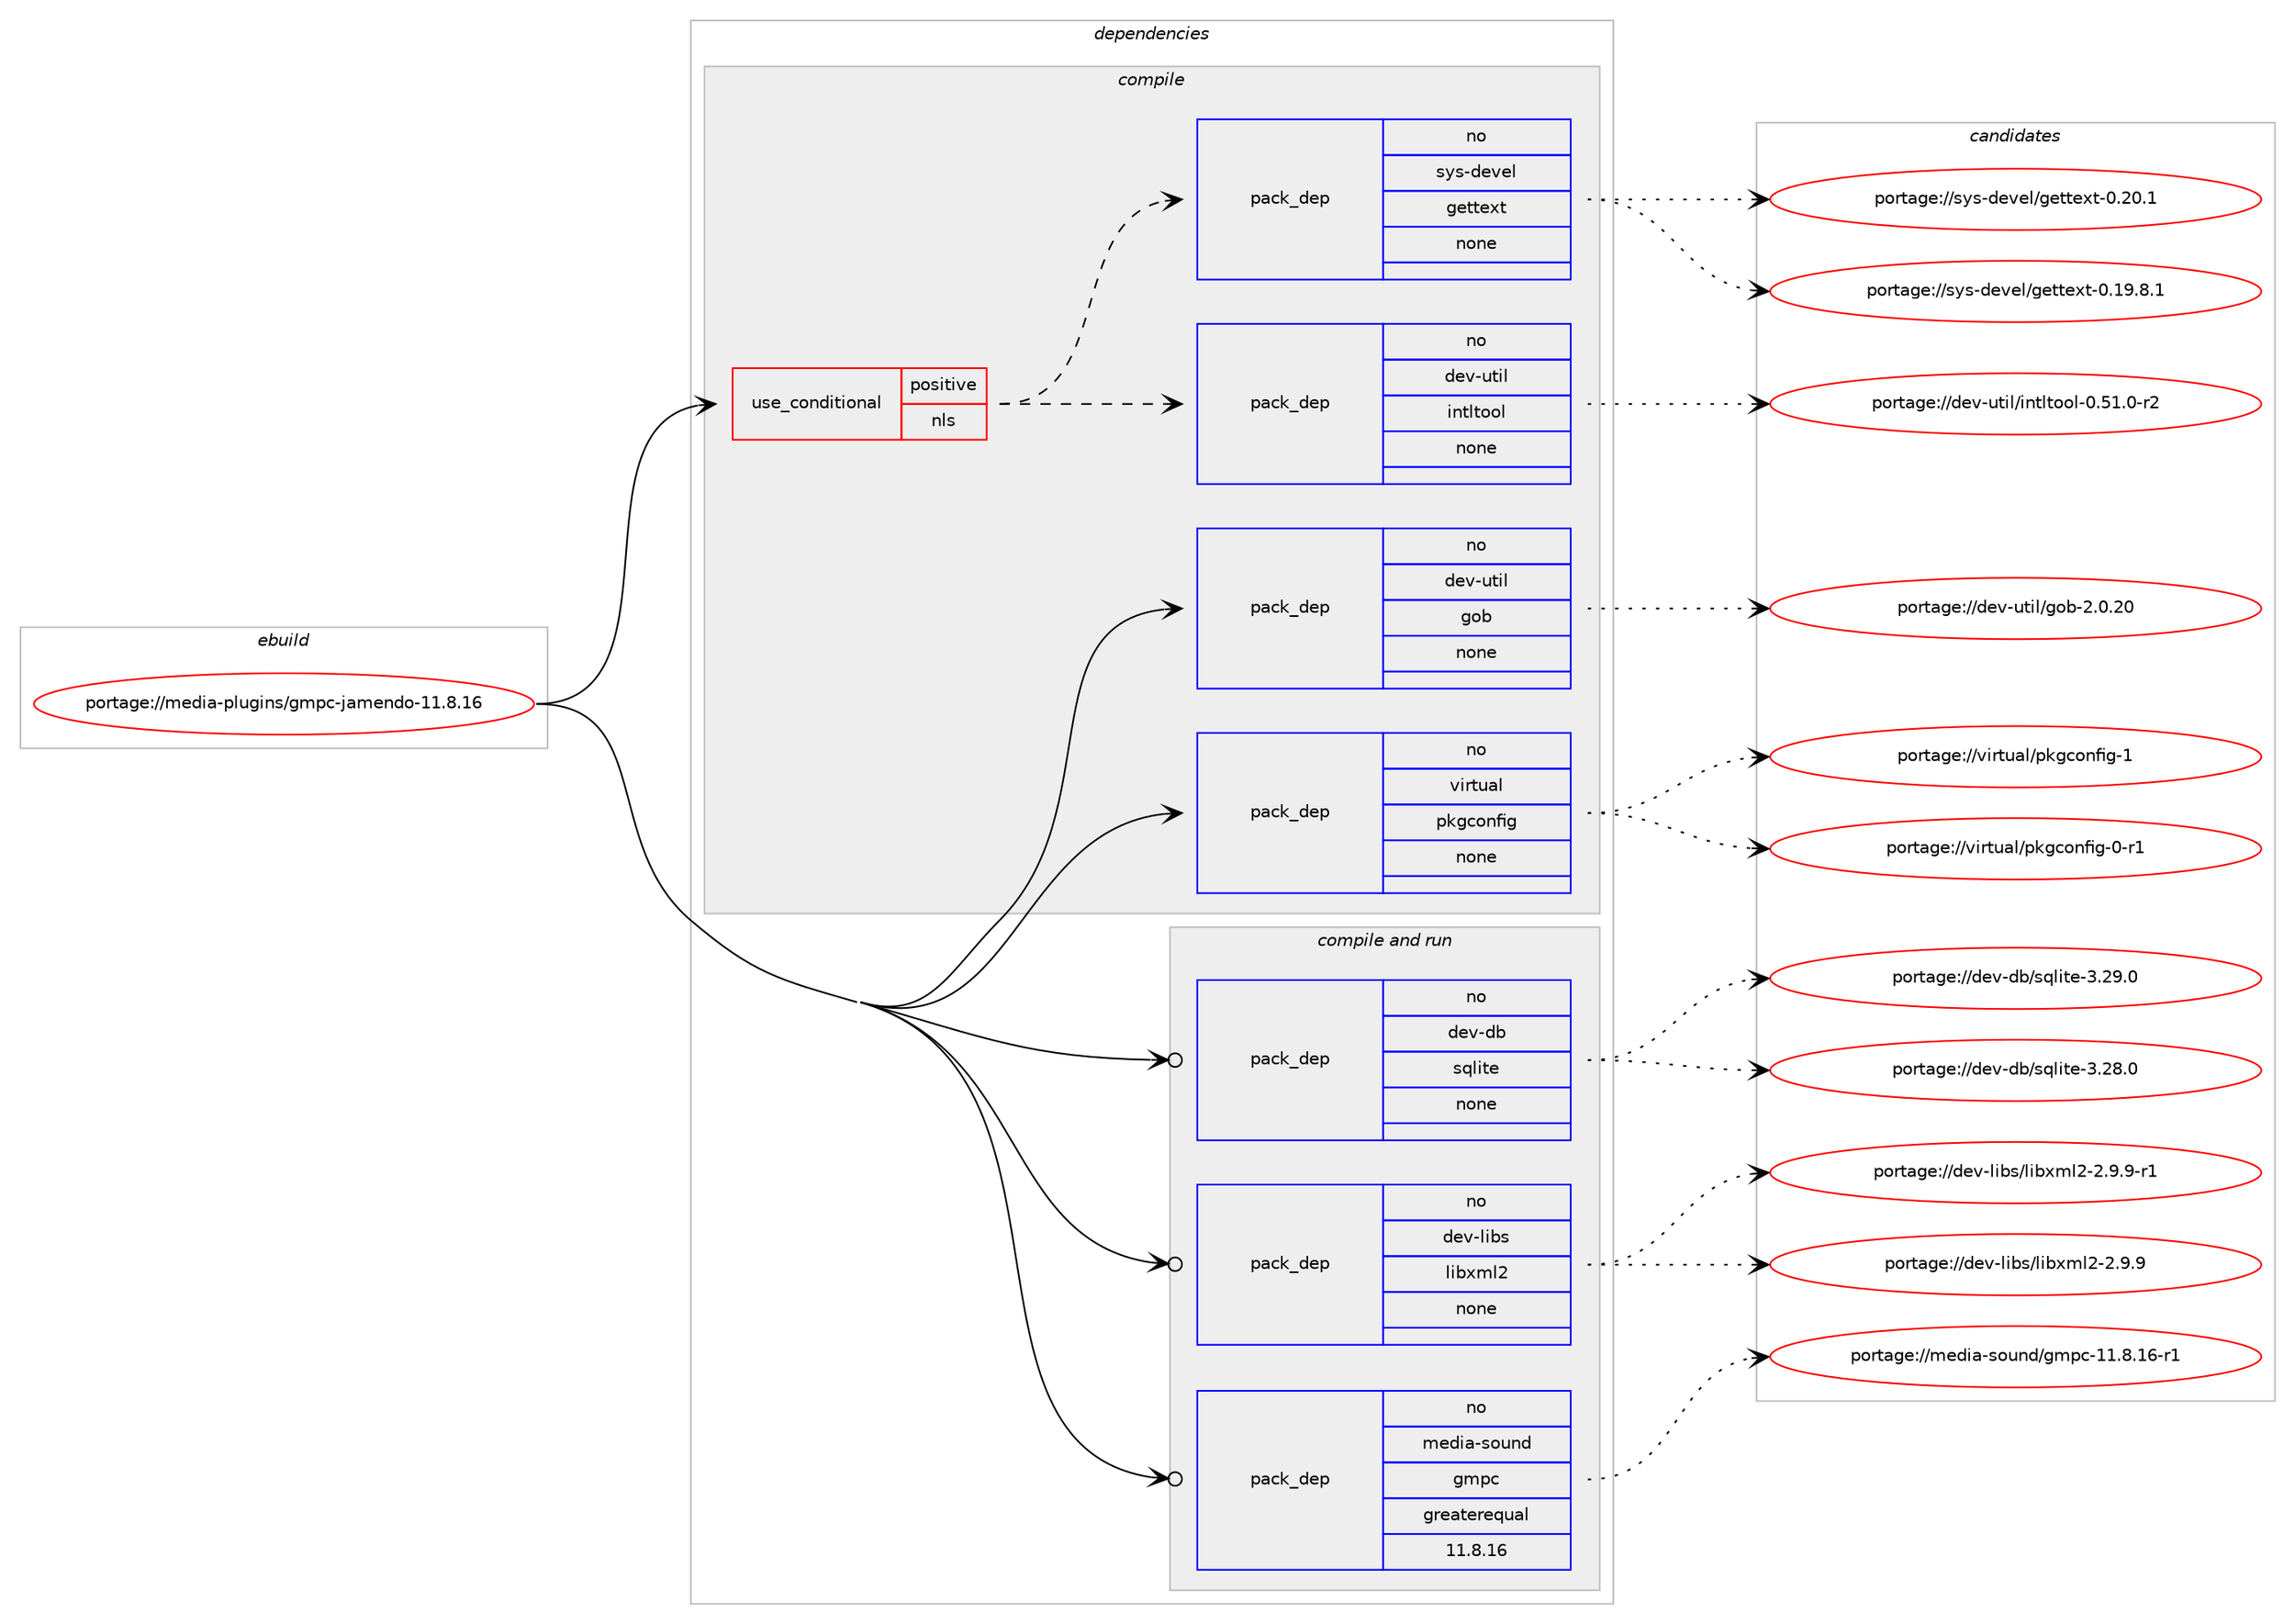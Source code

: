 digraph prolog {

# *************
# Graph options
# *************

newrank=true;
concentrate=true;
compound=true;
graph [rankdir=LR,fontname=Helvetica,fontsize=10,ranksep=1.5];#, ranksep=2.5, nodesep=0.2];
edge  [arrowhead=vee];
node  [fontname=Helvetica,fontsize=10];

# **********
# The ebuild
# **********

subgraph cluster_leftcol {
color=gray;
rank=same;
label=<<i>ebuild</i>>;
id [label="portage://media-plugins/gmpc-jamendo-11.8.16", color=red, width=4, href="../media-plugins/gmpc-jamendo-11.8.16.svg"];
}

# ****************
# The dependencies
# ****************

subgraph cluster_midcol {
color=gray;
label=<<i>dependencies</i>>;
subgraph cluster_compile {
fillcolor="#eeeeee";
style=filled;
label=<<i>compile</i>>;
subgraph cond81531 {
dependency325711 [label=<<TABLE BORDER="0" CELLBORDER="1" CELLSPACING="0" CELLPADDING="4"><TR><TD ROWSPAN="3" CELLPADDING="10">use_conditional</TD></TR><TR><TD>positive</TD></TR><TR><TD>nls</TD></TR></TABLE>>, shape=none, color=red];
subgraph pack238812 {
dependency325712 [label=<<TABLE BORDER="0" CELLBORDER="1" CELLSPACING="0" CELLPADDING="4" WIDTH="220"><TR><TD ROWSPAN="6" CELLPADDING="30">pack_dep</TD></TR><TR><TD WIDTH="110">no</TD></TR><TR><TD>dev-util</TD></TR><TR><TD>intltool</TD></TR><TR><TD>none</TD></TR><TR><TD></TD></TR></TABLE>>, shape=none, color=blue];
}
dependency325711:e -> dependency325712:w [weight=20,style="dashed",arrowhead="vee"];
subgraph pack238813 {
dependency325713 [label=<<TABLE BORDER="0" CELLBORDER="1" CELLSPACING="0" CELLPADDING="4" WIDTH="220"><TR><TD ROWSPAN="6" CELLPADDING="30">pack_dep</TD></TR><TR><TD WIDTH="110">no</TD></TR><TR><TD>sys-devel</TD></TR><TR><TD>gettext</TD></TR><TR><TD>none</TD></TR><TR><TD></TD></TR></TABLE>>, shape=none, color=blue];
}
dependency325711:e -> dependency325713:w [weight=20,style="dashed",arrowhead="vee"];
}
id:e -> dependency325711:w [weight=20,style="solid",arrowhead="vee"];
subgraph pack238814 {
dependency325714 [label=<<TABLE BORDER="0" CELLBORDER="1" CELLSPACING="0" CELLPADDING="4" WIDTH="220"><TR><TD ROWSPAN="6" CELLPADDING="30">pack_dep</TD></TR><TR><TD WIDTH="110">no</TD></TR><TR><TD>dev-util</TD></TR><TR><TD>gob</TD></TR><TR><TD>none</TD></TR><TR><TD></TD></TR></TABLE>>, shape=none, color=blue];
}
id:e -> dependency325714:w [weight=20,style="solid",arrowhead="vee"];
subgraph pack238815 {
dependency325715 [label=<<TABLE BORDER="0" CELLBORDER="1" CELLSPACING="0" CELLPADDING="4" WIDTH="220"><TR><TD ROWSPAN="6" CELLPADDING="30">pack_dep</TD></TR><TR><TD WIDTH="110">no</TD></TR><TR><TD>virtual</TD></TR><TR><TD>pkgconfig</TD></TR><TR><TD>none</TD></TR><TR><TD></TD></TR></TABLE>>, shape=none, color=blue];
}
id:e -> dependency325715:w [weight=20,style="solid",arrowhead="vee"];
}
subgraph cluster_compileandrun {
fillcolor="#eeeeee";
style=filled;
label=<<i>compile and run</i>>;
subgraph pack238816 {
dependency325716 [label=<<TABLE BORDER="0" CELLBORDER="1" CELLSPACING="0" CELLPADDING="4" WIDTH="220"><TR><TD ROWSPAN="6" CELLPADDING="30">pack_dep</TD></TR><TR><TD WIDTH="110">no</TD></TR><TR><TD>dev-db</TD></TR><TR><TD>sqlite</TD></TR><TR><TD>none</TD></TR><TR><TD></TD></TR></TABLE>>, shape=none, color=blue];
}
id:e -> dependency325716:w [weight=20,style="solid",arrowhead="odotvee"];
subgraph pack238817 {
dependency325717 [label=<<TABLE BORDER="0" CELLBORDER="1" CELLSPACING="0" CELLPADDING="4" WIDTH="220"><TR><TD ROWSPAN="6" CELLPADDING="30">pack_dep</TD></TR><TR><TD WIDTH="110">no</TD></TR><TR><TD>dev-libs</TD></TR><TR><TD>libxml2</TD></TR><TR><TD>none</TD></TR><TR><TD></TD></TR></TABLE>>, shape=none, color=blue];
}
id:e -> dependency325717:w [weight=20,style="solid",arrowhead="odotvee"];
subgraph pack238818 {
dependency325718 [label=<<TABLE BORDER="0" CELLBORDER="1" CELLSPACING="0" CELLPADDING="4" WIDTH="220"><TR><TD ROWSPAN="6" CELLPADDING="30">pack_dep</TD></TR><TR><TD WIDTH="110">no</TD></TR><TR><TD>media-sound</TD></TR><TR><TD>gmpc</TD></TR><TR><TD>greaterequal</TD></TR><TR><TD>11.8.16</TD></TR></TABLE>>, shape=none, color=blue];
}
id:e -> dependency325718:w [weight=20,style="solid",arrowhead="odotvee"];
}
subgraph cluster_run {
fillcolor="#eeeeee";
style=filled;
label=<<i>run</i>>;
}
}

# **************
# The candidates
# **************

subgraph cluster_choices {
rank=same;
color=gray;
label=<<i>candidates</i>>;

subgraph choice238812 {
color=black;
nodesep=1;
choiceportage1001011184511711610510847105110116108116111111108454846534946484511450 [label="portage://dev-util/intltool-0.51.0-r2", color=red, width=4,href="../dev-util/intltool-0.51.0-r2.svg"];
dependency325712:e -> choiceportage1001011184511711610510847105110116108116111111108454846534946484511450:w [style=dotted,weight="100"];
}
subgraph choice238813 {
color=black;
nodesep=1;
choiceportage1151211154510010111810110847103101116116101120116454846495746564649 [label="portage://sys-devel/gettext-0.19.8.1", color=red, width=4,href="../sys-devel/gettext-0.19.8.1.svg"];
choiceportage115121115451001011181011084710310111611610112011645484650484649 [label="portage://sys-devel/gettext-0.20.1", color=red, width=4,href="../sys-devel/gettext-0.20.1.svg"];
dependency325713:e -> choiceportage1151211154510010111810110847103101116116101120116454846495746564649:w [style=dotted,weight="100"];
dependency325713:e -> choiceportage115121115451001011181011084710310111611610112011645484650484649:w [style=dotted,weight="100"];
}
subgraph choice238814 {
color=black;
nodesep=1;
choiceportage10010111845117116105108471031119845504648465048 [label="portage://dev-util/gob-2.0.20", color=red, width=4,href="../dev-util/gob-2.0.20.svg"];
dependency325714:e -> choiceportage10010111845117116105108471031119845504648465048:w [style=dotted,weight="100"];
}
subgraph choice238815 {
color=black;
nodesep=1;
choiceportage11810511411611797108471121071039911111010210510345484511449 [label="portage://virtual/pkgconfig-0-r1", color=red, width=4,href="../virtual/pkgconfig-0-r1.svg"];
choiceportage1181051141161179710847112107103991111101021051034549 [label="portage://virtual/pkgconfig-1", color=red, width=4,href="../virtual/pkgconfig-1.svg"];
dependency325715:e -> choiceportage11810511411611797108471121071039911111010210510345484511449:w [style=dotted,weight="100"];
dependency325715:e -> choiceportage1181051141161179710847112107103991111101021051034549:w [style=dotted,weight="100"];
}
subgraph choice238816 {
color=black;
nodesep=1;
choiceportage10010111845100984711511310810511610145514650564648 [label="portage://dev-db/sqlite-3.28.0", color=red, width=4,href="../dev-db/sqlite-3.28.0.svg"];
choiceportage10010111845100984711511310810511610145514650574648 [label="portage://dev-db/sqlite-3.29.0", color=red, width=4,href="../dev-db/sqlite-3.29.0.svg"];
dependency325716:e -> choiceportage10010111845100984711511310810511610145514650564648:w [style=dotted,weight="100"];
dependency325716:e -> choiceportage10010111845100984711511310810511610145514650574648:w [style=dotted,weight="100"];
}
subgraph choice238817 {
color=black;
nodesep=1;
choiceportage1001011184510810598115471081059812010910850455046574657 [label="portage://dev-libs/libxml2-2.9.9", color=red, width=4,href="../dev-libs/libxml2-2.9.9.svg"];
choiceportage10010111845108105981154710810598120109108504550465746574511449 [label="portage://dev-libs/libxml2-2.9.9-r1", color=red, width=4,href="../dev-libs/libxml2-2.9.9-r1.svg"];
dependency325717:e -> choiceportage1001011184510810598115471081059812010910850455046574657:w [style=dotted,weight="100"];
dependency325717:e -> choiceportage10010111845108105981154710810598120109108504550465746574511449:w [style=dotted,weight="100"];
}
subgraph choice238818 {
color=black;
nodesep=1;
choiceportage1091011001059745115111117110100471031091129945494946564649544511449 [label="portage://media-sound/gmpc-11.8.16-r1", color=red, width=4,href="../media-sound/gmpc-11.8.16-r1.svg"];
dependency325718:e -> choiceportage1091011001059745115111117110100471031091129945494946564649544511449:w [style=dotted,weight="100"];
}
}

}
